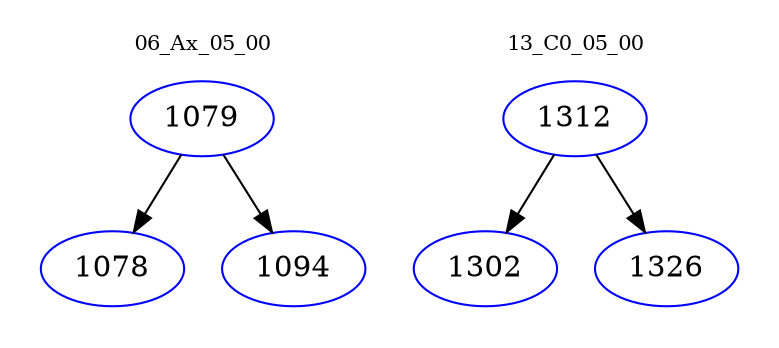 digraph{
subgraph cluster_0 {
color = white
label = "06_Ax_05_00";
fontsize=10;
T0_1079 [label="1079", color="blue"]
T0_1079 -> T0_1078 [color="black"]
T0_1078 [label="1078", color="blue"]
T0_1079 -> T0_1094 [color="black"]
T0_1094 [label="1094", color="blue"]
}
subgraph cluster_1 {
color = white
label = "13_C0_05_00";
fontsize=10;
T1_1312 [label="1312", color="blue"]
T1_1312 -> T1_1302 [color="black"]
T1_1302 [label="1302", color="blue"]
T1_1312 -> T1_1326 [color="black"]
T1_1326 [label="1326", color="blue"]
}
}
